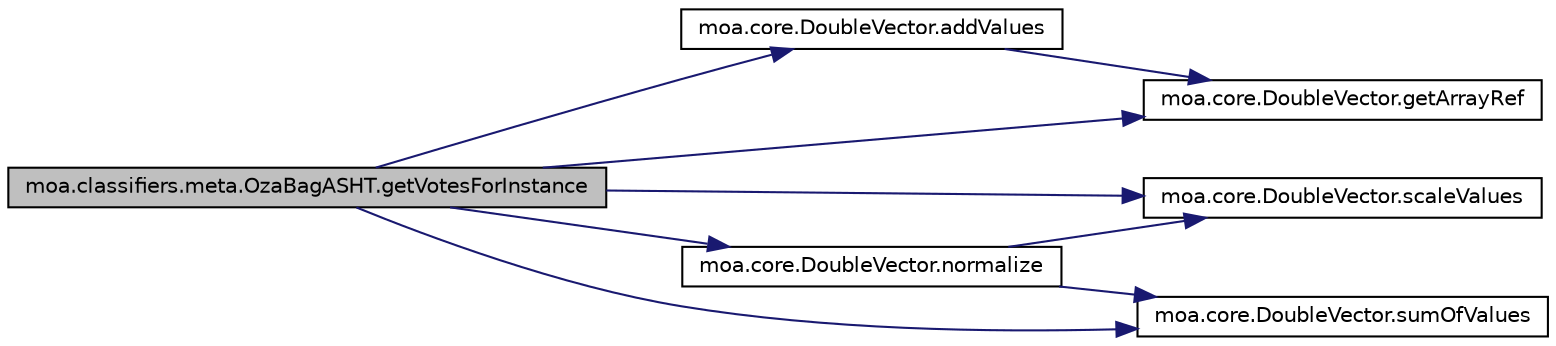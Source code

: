digraph G
{
  edge [fontname="Helvetica",fontsize="10",labelfontname="Helvetica",labelfontsize="10"];
  node [fontname="Helvetica",fontsize="10",shape=record];
  rankdir=LR;
  Node1 [label="moa.classifiers.meta.OzaBagASHT.getVotesForInstance",height=0.2,width=0.4,color="black", fillcolor="grey75", style="filled" fontcolor="black"];
  Node1 -> Node2 [color="midnightblue",fontsize="10",style="solid",fontname="Helvetica"];
  Node2 [label="moa.core.DoubleVector.addValues",height=0.2,width=0.4,color="black", fillcolor="white", style="filled",URL="$classmoa_1_1core_1_1DoubleVector.html#a23e127ea53ce786c62c35d14f5b7b878"];
  Node2 -> Node3 [color="midnightblue",fontsize="10",style="solid",fontname="Helvetica"];
  Node3 [label="moa.core.DoubleVector.getArrayRef",height=0.2,width=0.4,color="black", fillcolor="white", style="filled",URL="$classmoa_1_1core_1_1DoubleVector.html#a0cd86df680113a943ebb8fcf60819ece"];
  Node1 -> Node3 [color="midnightblue",fontsize="10",style="solid",fontname="Helvetica"];
  Node1 -> Node4 [color="midnightblue",fontsize="10",style="solid",fontname="Helvetica"];
  Node4 [label="moa.core.DoubleVector.normalize",height=0.2,width=0.4,color="black", fillcolor="white", style="filled",URL="$classmoa_1_1core_1_1DoubleVector.html#a5c1ca3a089253b5e9bddbe6b9109be98"];
  Node4 -> Node5 [color="midnightblue",fontsize="10",style="solid",fontname="Helvetica"];
  Node5 [label="moa.core.DoubleVector.scaleValues",height=0.2,width=0.4,color="black", fillcolor="white", style="filled",URL="$classmoa_1_1core_1_1DoubleVector.html#adcc64b699e7e480763be5a71529d23a3"];
  Node4 -> Node6 [color="midnightblue",fontsize="10",style="solid",fontname="Helvetica"];
  Node6 [label="moa.core.DoubleVector.sumOfValues",height=0.2,width=0.4,color="black", fillcolor="white", style="filled",URL="$classmoa_1_1core_1_1DoubleVector.html#acafa367bb17b33b844486adfa1b2780a"];
  Node1 -> Node5 [color="midnightblue",fontsize="10",style="solid",fontname="Helvetica"];
  Node1 -> Node6 [color="midnightblue",fontsize="10",style="solid",fontname="Helvetica"];
}
